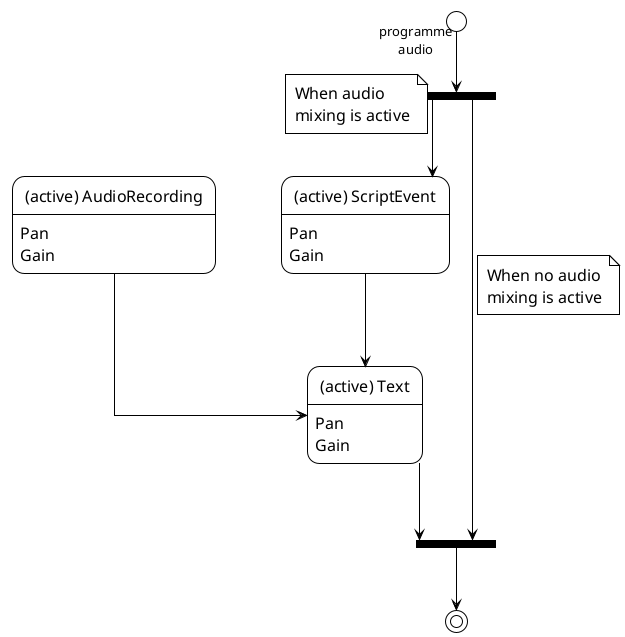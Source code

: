 @startuml audio-mixing
!theme plain
!pragma ratio 1.3
skinparam groupInheritance 2
skinparam linetype ortho
skinparam DefaultFontName sans-serif
skinparam DefaultFontSize 16
skinparam ArrowFontSize 13
skinparam ArrowMessageAlignment direction
skinparam Padding 3
skinparam Nodesep 65
skinparam Ranksep 40
' skinparam MinClassWidth 220

hide empty description

state fork_state <<fork>> 
state join_state <<join>>
state ScriptEvent as "(active) ScriptEvent"
state AudioRecording as "(active) AudioRecording"
state Text as "(active) Text"

[*] --> fork_state : programme\naudio
fork_state --> ScriptEvent
note on link
  When audio
  mixing is active
end note

ScriptEvent --> Text
AudioRecording --> Text
Text --> join_state
join_state --> [*]

AudioRecording : Pan
AudioRecording : Gain

Text : Pan
Text : Gain

ScriptEvent : Pan
ScriptEvent : Gain

fork_state --> join_state
note on link
  When no audio
  mixing is active
end note

@enduml